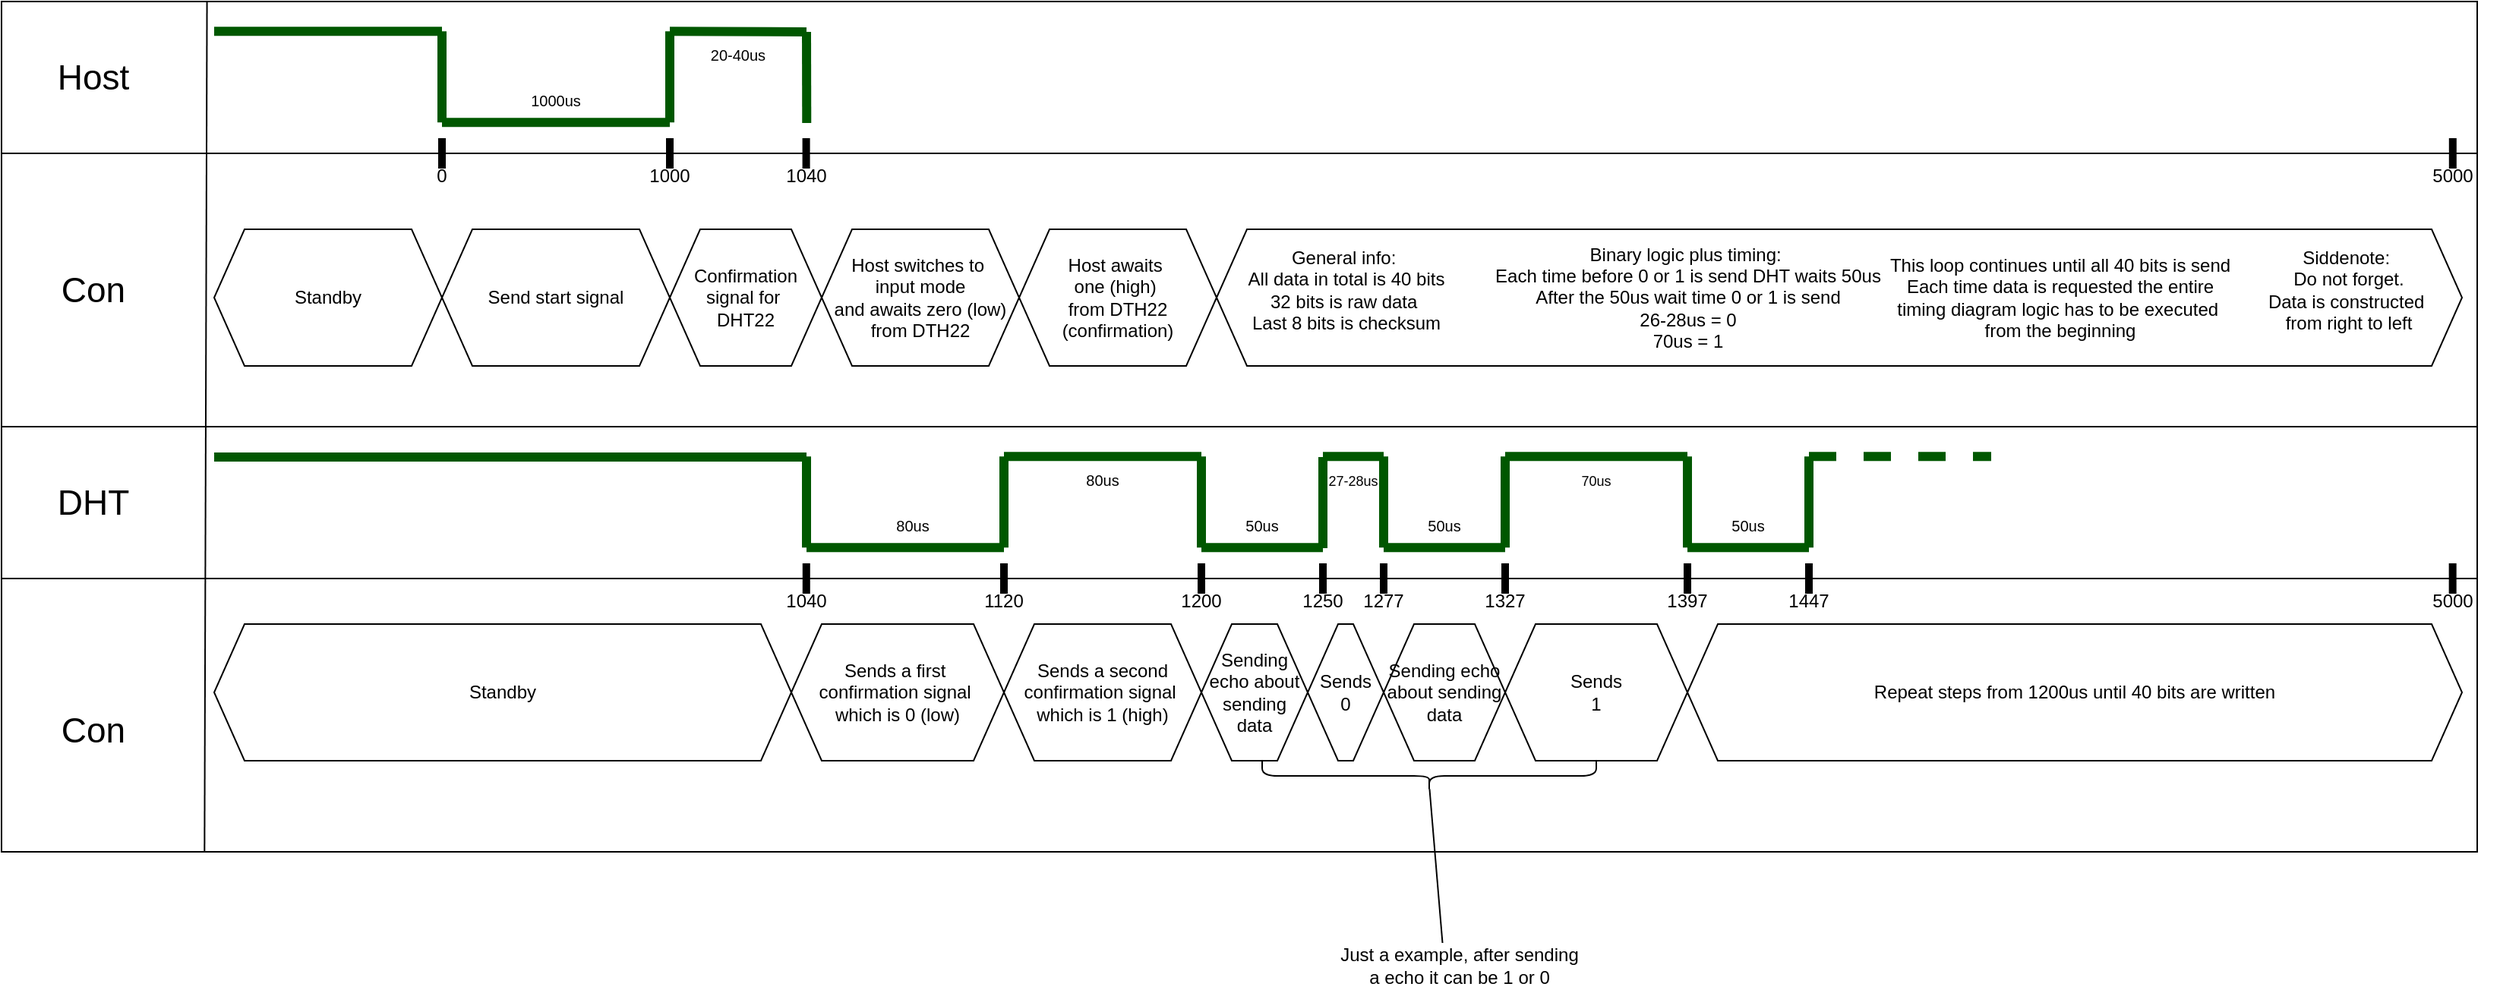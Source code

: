 <mxfile version="24.7.17">
  <diagram name="Page-1" id="LbB5rhSDMGtBh9T1JbQA">
    <mxGraphModel dx="1728" dy="1003" grid="1" gridSize="10" guides="1" tooltips="1" connect="1" arrows="1" fold="1" page="1" pageScale="1" pageWidth="1654" pageHeight="2336" math="0" shadow="0">
      <root>
        <mxCell id="0" />
        <mxCell id="1" parent="0" />
        <mxCell id="m333D_E71mWaQX_FOWle-1" value="" style="rounded=0;whiteSpace=wrap;html=1;movable=0;resizable=0;rotatable=0;deletable=0;editable=0;locked=1;connectable=0;" vertex="1" parent="1">
          <mxGeometry x="10" y="210" width="1630" height="100" as="geometry" />
        </mxCell>
        <mxCell id="m333D_E71mWaQX_FOWle-2" value="" style="rounded=0;whiteSpace=wrap;html=1;movable=0;resizable=0;rotatable=0;deletable=0;editable=0;locked=1;connectable=0;" vertex="1" parent="1">
          <mxGeometry x="10" y="310" width="1630" height="180" as="geometry" />
        </mxCell>
        <mxCell id="m333D_E71mWaQX_FOWle-3" value="" style="rounded=0;whiteSpace=wrap;html=1;movable=0;resizable=0;rotatable=0;deletable=0;editable=0;locked=1;connectable=0;" vertex="1" parent="1">
          <mxGeometry x="10" y="590" width="1630" height="180" as="geometry" />
        </mxCell>
        <mxCell id="m333D_E71mWaQX_FOWle-4" value="" style="rounded=0;whiteSpace=wrap;html=1;movable=0;resizable=0;rotatable=0;deletable=0;editable=0;locked=1;connectable=0;" vertex="1" parent="1">
          <mxGeometry x="10" y="490" width="1630" height="100" as="geometry" />
        </mxCell>
        <mxCell id="m333D_E71mWaQX_FOWle-6" value="" style="endArrow=none;html=1;rounded=0;entryX=0.083;entryY=0;entryDx=0;entryDy=0;entryPerimeter=0;exitX=0.082;exitY=0.998;exitDx=0;exitDy=0;exitPerimeter=0;" edge="1" parent="1" source="m333D_E71mWaQX_FOWle-3" target="m333D_E71mWaQX_FOWle-1">
          <mxGeometry width="50" height="50" relative="1" as="geometry">
            <mxPoint x="140" y="772" as="sourcePoint" />
            <mxPoint x="860" y="570" as="targetPoint" />
          </mxGeometry>
        </mxCell>
        <mxCell id="m333D_E71mWaQX_FOWle-7" value="&lt;font style=&quot;font-size: 23px;&quot;&gt;Host&lt;/font&gt;" style="text;html=1;align=center;verticalAlign=middle;resizable=0;points=[];autosize=1;strokeColor=none;fillColor=none;" vertex="1" parent="1">
          <mxGeometry x="35" y="240" width="70" height="40" as="geometry" />
        </mxCell>
        <mxCell id="m333D_E71mWaQX_FOWle-10" value="&lt;font style=&quot;font-size: 23px;&quot;&gt;Con&lt;/font&gt;" style="text;html=1;align=center;verticalAlign=middle;resizable=0;points=[];autosize=1;strokeColor=none;fillColor=none;" vertex="1" parent="1">
          <mxGeometry x="35" y="380" width="70" height="40" as="geometry" />
        </mxCell>
        <mxCell id="m333D_E71mWaQX_FOWle-11" value="&lt;font style=&quot;font-size: 23px;&quot;&gt;DHT&lt;/font&gt;" style="text;html=1;align=center;verticalAlign=middle;resizable=0;points=[];autosize=1;strokeColor=none;fillColor=none;" vertex="1" parent="1">
          <mxGeometry x="35" y="520" width="70" height="40" as="geometry" />
        </mxCell>
        <mxCell id="m333D_E71mWaQX_FOWle-12" value="&lt;font style=&quot;font-size: 23px;&quot;&gt;Con&lt;/font&gt;" style="text;html=1;align=center;verticalAlign=middle;resizable=0;points=[];autosize=1;strokeColor=none;fillColor=none;" vertex="1" parent="1">
          <mxGeometry x="35" y="670" width="70" height="40" as="geometry" />
        </mxCell>
        <mxCell id="m333D_E71mWaQX_FOWle-16" value="" style="endArrow=none;html=1;rounded=0;fillColor=#008a00;strokeColor=#005700;strokeWidth=6;" edge="1" parent="1">
          <mxGeometry width="50" height="50" relative="1" as="geometry">
            <mxPoint x="150" y="229.58" as="sourcePoint" />
            <mxPoint x="300" y="229.58" as="targetPoint" />
          </mxGeometry>
        </mxCell>
        <mxCell id="m333D_E71mWaQX_FOWle-17" value="" style="endArrow=none;html=1;rounded=0;fillColor=#008a00;strokeColor=#005700;strokeWidth=6;" edge="1" parent="1">
          <mxGeometry width="50" height="50" relative="1" as="geometry">
            <mxPoint x="300" y="229.58" as="sourcePoint" />
            <mxPoint x="300" y="289.58" as="targetPoint" />
          </mxGeometry>
        </mxCell>
        <mxCell id="m333D_E71mWaQX_FOWle-18" value="" style="endArrow=none;html=1;rounded=0;fillColor=#008a00;strokeColor=#005700;strokeWidth=6;" edge="1" parent="1">
          <mxGeometry width="50" height="50" relative="1" as="geometry">
            <mxPoint x="450" y="229.58" as="sourcePoint" />
            <mxPoint x="450" y="289.58" as="targetPoint" />
          </mxGeometry>
        </mxCell>
        <mxCell id="m333D_E71mWaQX_FOWle-19" value="" style="endArrow=none;html=1;rounded=0;fillColor=#008a00;strokeColor=#005700;strokeWidth=6;" edge="1" parent="1">
          <mxGeometry width="50" height="50" relative="1" as="geometry">
            <mxPoint x="300" y="289.58" as="sourcePoint" />
            <mxPoint x="450" y="289.58" as="targetPoint" />
          </mxGeometry>
        </mxCell>
        <mxCell id="m333D_E71mWaQX_FOWle-20" value="" style="endArrow=none;html=1;rounded=0;fillColor=#008a00;strokeColor=#005700;strokeWidth=6;" edge="1" parent="1">
          <mxGeometry width="50" height="50" relative="1" as="geometry">
            <mxPoint x="450" y="229.58" as="sourcePoint" />
            <mxPoint x="540" y="230" as="targetPoint" />
          </mxGeometry>
        </mxCell>
        <mxCell id="m333D_E71mWaQX_FOWle-21" value="" style="endArrow=none;html=1;rounded=0;fillColor=#008a00;strokeColor=#005700;strokeWidth=6;" edge="1" parent="1">
          <mxGeometry width="50" height="50" relative="1" as="geometry">
            <mxPoint x="150" y="510" as="sourcePoint" />
            <mxPoint x="540" y="510" as="targetPoint" />
          </mxGeometry>
        </mxCell>
        <mxCell id="m333D_E71mWaQX_FOWle-22" value="" style="endArrow=none;html=1;rounded=0;fillColor=#008a00;strokeColor=#005700;strokeWidth=6;" edge="1" parent="1">
          <mxGeometry width="50" height="50" relative="1" as="geometry">
            <mxPoint x="540" y="509.66" as="sourcePoint" />
            <mxPoint x="540" y="569.66" as="targetPoint" />
          </mxGeometry>
        </mxCell>
        <mxCell id="m333D_E71mWaQX_FOWle-23" value="" style="endArrow=none;html=1;rounded=0;fillColor=#008a00;strokeColor=#005700;strokeWidth=6;" edge="1" parent="1">
          <mxGeometry width="50" height="50" relative="1" as="geometry">
            <mxPoint x="540" y="569.66" as="sourcePoint" />
            <mxPoint x="670" y="569.66" as="targetPoint" />
          </mxGeometry>
        </mxCell>
        <mxCell id="m333D_E71mWaQX_FOWle-24" value="" style="endArrow=none;html=1;rounded=0;fillColor=#008a00;strokeColor=#005700;strokeWidth=6;" edge="1" parent="1">
          <mxGeometry width="50" height="50" relative="1" as="geometry">
            <mxPoint x="670" y="509.66" as="sourcePoint" />
            <mxPoint x="670" y="569.66" as="targetPoint" />
          </mxGeometry>
        </mxCell>
        <mxCell id="m333D_E71mWaQX_FOWle-25" value="" style="endArrow=none;html=1;rounded=0;fillColor=#008a00;strokeColor=#005700;strokeWidth=6;" edge="1" parent="1">
          <mxGeometry width="50" height="50" relative="1" as="geometry">
            <mxPoint x="670" y="509.66" as="sourcePoint" />
            <mxPoint x="800" y="509.66" as="targetPoint" />
          </mxGeometry>
        </mxCell>
        <mxCell id="m333D_E71mWaQX_FOWle-27" value="" style="endArrow=none;html=1;rounded=0;fillColor=#008a00;strokeColor=#005700;strokeWidth=6;" edge="1" parent="1">
          <mxGeometry width="50" height="50" relative="1" as="geometry">
            <mxPoint x="800" y="569.66" as="sourcePoint" />
            <mxPoint x="880" y="569.66" as="targetPoint" />
          </mxGeometry>
        </mxCell>
        <mxCell id="m333D_E71mWaQX_FOWle-29" value="" style="endArrow=none;html=1;rounded=0;fillColor=#008a00;strokeColor=#005700;strokeWidth=6;" edge="1" parent="1">
          <mxGeometry width="50" height="50" relative="1" as="geometry">
            <mxPoint x="880" y="509.66" as="sourcePoint" />
            <mxPoint x="920" y="509.66" as="targetPoint" />
          </mxGeometry>
        </mxCell>
        <mxCell id="m333D_E71mWaQX_FOWle-30" value="" style="endArrow=none;html=1;rounded=0;fillColor=#008a00;strokeColor=#005700;strokeWidth=6;" edge="1" parent="1">
          <mxGeometry width="50" height="50" relative="1" as="geometry">
            <mxPoint x="920" y="569.66" as="sourcePoint" />
            <mxPoint x="1000" y="569.66" as="targetPoint" />
          </mxGeometry>
        </mxCell>
        <mxCell id="m333D_E71mWaQX_FOWle-31" value="" style="endArrow=none;html=1;rounded=0;fillColor=#008a00;strokeColor=#005700;strokeWidth=6;" edge="1" parent="1">
          <mxGeometry width="50" height="50" relative="1" as="geometry">
            <mxPoint x="920" y="509.66" as="sourcePoint" />
            <mxPoint x="920" y="569.66" as="targetPoint" />
          </mxGeometry>
        </mxCell>
        <mxCell id="m333D_E71mWaQX_FOWle-32" value="" style="endArrow=none;html=1;rounded=0;fillColor=#008a00;strokeColor=#005700;strokeWidth=6;" edge="1" parent="1">
          <mxGeometry width="50" height="50" relative="1" as="geometry">
            <mxPoint x="1000" y="509.66" as="sourcePoint" />
            <mxPoint x="1000" y="569.66" as="targetPoint" />
          </mxGeometry>
        </mxCell>
        <mxCell id="m333D_E71mWaQX_FOWle-33" value="" style="endArrow=none;html=1;rounded=0;fillColor=#008a00;strokeColor=#005700;strokeWidth=6;" edge="1" parent="1">
          <mxGeometry width="50" height="50" relative="1" as="geometry">
            <mxPoint x="1000" y="509.66" as="sourcePoint" />
            <mxPoint x="1120" y="509.66" as="targetPoint" />
          </mxGeometry>
        </mxCell>
        <mxCell id="m333D_E71mWaQX_FOWle-35" value="" style="endArrow=none;html=1;rounded=0;fillColor=#008a00;strokeColor=#005700;strokeWidth=6;" edge="1" parent="1">
          <mxGeometry width="50" height="50" relative="1" as="geometry">
            <mxPoint x="1120" y="569.66" as="sourcePoint" />
            <mxPoint x="1200" y="569.66" as="targetPoint" />
          </mxGeometry>
        </mxCell>
        <mxCell id="m333D_E71mWaQX_FOWle-36" value="" style="endArrow=none;html=1;rounded=0;fillColor=#008a00;strokeColor=#005700;strokeWidth=6;" edge="1" parent="1">
          <mxGeometry width="50" height="50" relative="1" as="geometry">
            <mxPoint x="1200" y="509.66" as="sourcePoint" />
            <mxPoint x="1200" y="569.66" as="targetPoint" />
          </mxGeometry>
        </mxCell>
        <mxCell id="m333D_E71mWaQX_FOWle-38" value="" style="endArrow=none;html=1;rounded=0;fillColor=#008a00;strokeColor=#005700;strokeWidth=6;dashed=1;" edge="1" parent="1">
          <mxGeometry width="50" height="50" relative="1" as="geometry">
            <mxPoint x="1200" y="509.66" as="sourcePoint" />
            <mxPoint x="1320" y="509.66" as="targetPoint" />
          </mxGeometry>
        </mxCell>
        <mxCell id="m333D_E71mWaQX_FOWle-40" value="" style="endArrow=none;html=1;rounded=0;strokeWidth=5;" edge="1" parent="1">
          <mxGeometry width="50" height="50" relative="1" as="geometry">
            <mxPoint x="539.8" y="320" as="sourcePoint" />
            <mxPoint x="539.8" y="310" as="targetPoint" />
            <Array as="points">
              <mxPoint x="539.8" y="300" />
            </Array>
          </mxGeometry>
        </mxCell>
        <mxCell id="m333D_E71mWaQX_FOWle-41" value="" style="endArrow=none;html=1;rounded=0;strokeWidth=5;" edge="1" parent="1">
          <mxGeometry width="50" height="50" relative="1" as="geometry">
            <mxPoint x="450" y="320" as="sourcePoint" />
            <mxPoint x="450" y="310" as="targetPoint" />
            <Array as="points">
              <mxPoint x="450" y="300" />
            </Array>
          </mxGeometry>
        </mxCell>
        <mxCell id="m333D_E71mWaQX_FOWle-42" value="1040" style="text;html=1;align=center;verticalAlign=middle;whiteSpace=wrap;rounded=0;" vertex="1" parent="1">
          <mxGeometry x="510" y="310" width="60" height="30" as="geometry" />
        </mxCell>
        <mxCell id="m333D_E71mWaQX_FOWle-43" value="1000" style="text;html=1;align=center;verticalAlign=middle;whiteSpace=wrap;rounded=0;" vertex="1" parent="1">
          <mxGeometry x="420" y="310" width="60" height="30" as="geometry" />
        </mxCell>
        <mxCell id="m333D_E71mWaQX_FOWle-44" value="" style="endArrow=none;html=1;rounded=0;strokeWidth=5;" edge="1" parent="1">
          <mxGeometry width="50" height="50" relative="1" as="geometry">
            <mxPoint x="300" y="320" as="sourcePoint" />
            <mxPoint x="300" y="310" as="targetPoint" />
            <Array as="points">
              <mxPoint x="300" y="300" />
            </Array>
          </mxGeometry>
        </mxCell>
        <mxCell id="m333D_E71mWaQX_FOWle-45" value="0" style="text;html=1;align=center;verticalAlign=middle;whiteSpace=wrap;rounded=0;" vertex="1" parent="1">
          <mxGeometry x="270" y="310" width="60" height="30" as="geometry" />
        </mxCell>
        <mxCell id="m333D_E71mWaQX_FOWle-46" value="" style="endArrow=none;html=1;rounded=0;fillColor=#008a00;strokeColor=#005700;strokeWidth=6;" edge="1" parent="1">
          <mxGeometry width="50" height="50" relative="1" as="geometry">
            <mxPoint x="540" y="230" as="sourcePoint" />
            <mxPoint x="540.14" y="290" as="targetPoint" />
          </mxGeometry>
        </mxCell>
        <mxCell id="m333D_E71mWaQX_FOWle-49" value="Standby" style="shape=hexagon;perimeter=hexagonPerimeter2;whiteSpace=wrap;html=1;fixedSize=1;" vertex="1" parent="1">
          <mxGeometry x="150" y="360" width="150" height="90" as="geometry" />
        </mxCell>
        <mxCell id="m333D_E71mWaQX_FOWle-50" value="Send start signal" style="shape=hexagon;perimeter=hexagonPerimeter2;whiteSpace=wrap;html=1;fixedSize=1;" vertex="1" parent="1">
          <mxGeometry x="300" y="360" width="150" height="90" as="geometry" />
        </mxCell>
        <mxCell id="m333D_E71mWaQX_FOWle-53" value="Confirmation signal for&amp;nbsp;&lt;div&gt;DHT22&lt;/div&gt;" style="shape=hexagon;perimeter=hexagonPerimeter2;whiteSpace=wrap;html=1;fixedSize=1;" vertex="1" parent="1">
          <mxGeometry x="450" y="360" width="100" height="90" as="geometry" />
        </mxCell>
        <mxCell id="m333D_E71mWaQX_FOWle-54" value="" style="endArrow=none;html=1;rounded=0;strokeWidth=5;" edge="1" parent="1">
          <mxGeometry width="50" height="50" relative="1" as="geometry">
            <mxPoint x="539.89" y="600" as="sourcePoint" />
            <mxPoint x="539.89" y="590" as="targetPoint" />
            <Array as="points">
              <mxPoint x="539.89" y="580" />
            </Array>
          </mxGeometry>
        </mxCell>
        <mxCell id="m333D_E71mWaQX_FOWle-57" value="Host switches to&amp;nbsp;&lt;div&gt;input mode &lt;br&gt;and awaits zero (low) from DTH22&lt;/div&gt;" style="shape=hexagon;perimeter=hexagonPerimeter2;whiteSpace=wrap;html=1;fixedSize=1;" vertex="1" parent="1">
          <mxGeometry x="550" y="360" width="130" height="90" as="geometry" />
        </mxCell>
        <mxCell id="m333D_E71mWaQX_FOWle-59" value="1040" style="text;html=1;align=center;verticalAlign=middle;whiteSpace=wrap;rounded=0;" vertex="1" parent="1">
          <mxGeometry x="510" y="590" width="60" height="30" as="geometry" />
        </mxCell>
        <mxCell id="m333D_E71mWaQX_FOWle-60" value="" style="endArrow=none;html=1;rounded=0;strokeWidth=5;" edge="1" parent="1">
          <mxGeometry width="50" height="50" relative="1" as="geometry">
            <mxPoint x="670" y="600" as="sourcePoint" />
            <mxPoint x="670" y="590" as="targetPoint" />
            <Array as="points">
              <mxPoint x="670" y="580" />
            </Array>
          </mxGeometry>
        </mxCell>
        <mxCell id="m333D_E71mWaQX_FOWle-62" value="1120" style="text;html=1;align=center;verticalAlign=middle;whiteSpace=wrap;rounded=0;" vertex="1" parent="1">
          <mxGeometry x="640" y="590" width="60" height="30" as="geometry" />
        </mxCell>
        <mxCell id="m333D_E71mWaQX_FOWle-64" value="1250" style="text;html=1;align=center;verticalAlign=middle;whiteSpace=wrap;rounded=0;" vertex="1" parent="1">
          <mxGeometry x="850" y="590" width="60" height="30" as="geometry" />
        </mxCell>
        <mxCell id="m333D_E71mWaQX_FOWle-65" value="" style="endArrow=none;html=1;rounded=0;strokeWidth=5;" edge="1" parent="1">
          <mxGeometry width="50" height="50" relative="1" as="geometry">
            <mxPoint x="880" y="600" as="sourcePoint" />
            <mxPoint x="880" y="590" as="targetPoint" />
            <Array as="points">
              <mxPoint x="880" y="580" />
            </Array>
          </mxGeometry>
        </mxCell>
        <mxCell id="m333D_E71mWaQX_FOWle-66" value="" style="endArrow=none;html=1;rounded=0;strokeWidth=5;" edge="1" parent="1">
          <mxGeometry width="50" height="50" relative="1" as="geometry">
            <mxPoint x="920" y="600" as="sourcePoint" />
            <mxPoint x="920" y="590" as="targetPoint" />
            <Array as="points">
              <mxPoint x="920" y="580" />
            </Array>
          </mxGeometry>
        </mxCell>
        <mxCell id="m333D_E71mWaQX_FOWle-67" value="1277" style="text;html=1;align=center;verticalAlign=middle;whiteSpace=wrap;rounded=0;" vertex="1" parent="1">
          <mxGeometry x="890" y="590" width="60" height="30" as="geometry" />
        </mxCell>
        <mxCell id="m333D_E71mWaQX_FOWle-68" value="" style="endArrow=none;html=1;rounded=0;strokeWidth=5;" edge="1" parent="1">
          <mxGeometry width="50" height="50" relative="1" as="geometry">
            <mxPoint x="1000" y="600" as="sourcePoint" />
            <mxPoint x="1000" y="590" as="targetPoint" />
            <Array as="points">
              <mxPoint x="1000" y="580" />
            </Array>
          </mxGeometry>
        </mxCell>
        <mxCell id="m333D_E71mWaQX_FOWle-69" value="1327" style="text;html=1;align=center;verticalAlign=middle;whiteSpace=wrap;rounded=0;" vertex="1" parent="1">
          <mxGeometry x="970" y="590" width="60" height="30" as="geometry" />
        </mxCell>
        <mxCell id="m333D_E71mWaQX_FOWle-71" value="" style="endArrow=none;html=1;rounded=0;strokeWidth=5;" edge="1" parent="1">
          <mxGeometry width="50" height="50" relative="1" as="geometry">
            <mxPoint x="1200" y="600" as="sourcePoint" />
            <mxPoint x="1200" y="590" as="targetPoint" />
            <Array as="points">
              <mxPoint x="1200" y="580" />
            </Array>
          </mxGeometry>
        </mxCell>
        <mxCell id="m333D_E71mWaQX_FOWle-73" value="1447" style="text;html=1;align=center;verticalAlign=middle;whiteSpace=wrap;rounded=0;" vertex="1" parent="1">
          <mxGeometry x="1170" y="590" width="60" height="30" as="geometry" />
        </mxCell>
        <mxCell id="m333D_E71mWaQX_FOWle-74" value="" style="endArrow=none;html=1;rounded=0;strokeWidth=5;" edge="1" parent="1">
          <mxGeometry width="50" height="50" relative="1" as="geometry">
            <mxPoint x="1623.83" y="600" as="sourcePoint" />
            <mxPoint x="1623.83" y="590" as="targetPoint" />
            <Array as="points">
              <mxPoint x="1623.83" y="580" />
            </Array>
          </mxGeometry>
        </mxCell>
        <mxCell id="m333D_E71mWaQX_FOWle-75" value="5000" style="text;html=1;align=center;verticalAlign=middle;whiteSpace=wrap;rounded=0;" vertex="1" parent="1">
          <mxGeometry x="1594" y="590" width="60" height="30" as="geometry" />
        </mxCell>
        <mxCell id="m333D_E71mWaQX_FOWle-79" value="" style="endArrow=none;html=1;rounded=0;strokeWidth=5;" edge="1" parent="1">
          <mxGeometry width="50" height="50" relative="1" as="geometry">
            <mxPoint x="1623.9" y="320" as="sourcePoint" />
            <mxPoint x="1623.9" y="310" as="targetPoint" />
            <Array as="points">
              <mxPoint x="1623.9" y="300" />
            </Array>
          </mxGeometry>
        </mxCell>
        <mxCell id="m333D_E71mWaQX_FOWle-80" value="5000" style="text;html=1;align=center;verticalAlign=middle;whiteSpace=wrap;rounded=0;" vertex="1" parent="1">
          <mxGeometry x="1594" y="310" width="60" height="30" as="geometry" />
        </mxCell>
        <mxCell id="m333D_E71mWaQX_FOWle-83" value="Host &lt;span style=&quot;background-color: initial;&quot;&gt;awaits&amp;nbsp;&lt;/span&gt;&lt;div&gt;&lt;span style=&quot;background-color: initial;&quot;&gt;one (high)&amp;nbsp;&lt;/span&gt;&lt;/div&gt;&lt;div&gt;&lt;span style=&quot;background-color: initial;&quot;&gt;from DTH22&lt;br&gt;(confirmation)&lt;/span&gt;&lt;/div&gt;" style="shape=hexagon;perimeter=hexagonPerimeter2;whiteSpace=wrap;html=1;fixedSize=1;" vertex="1" parent="1">
          <mxGeometry x="680" y="360" width="130" height="90" as="geometry" />
        </mxCell>
        <mxCell id="m333D_E71mWaQX_FOWle-84" value="" style="shape=hexagon;perimeter=hexagonPerimeter2;whiteSpace=wrap;html=1;fixedSize=1;" vertex="1" parent="1">
          <mxGeometry x="810" y="360" width="820" height="90" as="geometry" />
        </mxCell>
        <mxCell id="m333D_E71mWaQX_FOWle-85" value="General info:&amp;nbsp;&lt;br&gt;All data in total is 40 bits&lt;br&gt;32 bits is raw data&amp;nbsp;&lt;br&gt;Last 8 bits is checksum" style="text;html=1;align=center;verticalAlign=middle;resizable=0;points=[];autosize=1;strokeColor=none;fillColor=none;" vertex="1" parent="1">
          <mxGeometry x="820" y="365" width="150" height="70" as="geometry" />
        </mxCell>
        <mxCell id="m333D_E71mWaQX_FOWle-86" value="Binary logic plus timing:&amp;nbsp;&lt;div&gt;Each time before 0 or 1 is send DHT waits 50us&lt;br&gt;After the 50us wait time 0 or 1 is send&lt;br&gt;26-28us = 0&lt;br&gt;70us = 1&lt;/div&gt;" style="text;html=1;align=center;verticalAlign=middle;resizable=0;points=[];autosize=1;strokeColor=none;fillColor=none;" vertex="1" parent="1">
          <mxGeometry x="980" y="360" width="280" height="90" as="geometry" />
        </mxCell>
        <mxCell id="m333D_E71mWaQX_FOWle-87" value="This loop continues until all 40 bits is send&lt;br&gt;Each time data is requested the entire&lt;div&gt;timing diagram logic has to be executed&amp;nbsp;&lt;/div&gt;&lt;div&gt;from the&amp;nbsp;&lt;span style=&quot;background-color: initial;&quot;&gt;beginning&lt;/span&gt;&lt;/div&gt;" style="text;html=1;align=center;verticalAlign=middle;resizable=0;points=[];autosize=1;strokeColor=none;fillColor=none;" vertex="1" parent="1">
          <mxGeometry x="1240" y="370" width="250" height="70" as="geometry" />
        </mxCell>
        <mxCell id="m333D_E71mWaQX_FOWle-88" value="Siddenote:&amp;nbsp;&lt;div&gt;Do not forget.&lt;/div&gt;&lt;div&gt;Data is constructed&amp;nbsp;&lt;/div&gt;&lt;div&gt;from right to left&lt;/div&gt;" style="text;html=1;align=center;verticalAlign=middle;resizable=0;points=[];autosize=1;strokeColor=none;fillColor=none;" vertex="1" parent="1">
          <mxGeometry x="1490" y="365" width="130" height="70" as="geometry" />
        </mxCell>
        <mxCell id="m333D_E71mWaQX_FOWle-89" value="Sends a first&amp;nbsp;&lt;div&gt;confirmation signal&amp;nbsp;&lt;/div&gt;&lt;div&gt;which is 0 (low)&lt;/div&gt;" style="shape=hexagon;perimeter=hexagonPerimeter2;whiteSpace=wrap;html=1;fixedSize=1;" vertex="1" parent="1">
          <mxGeometry x="530" y="620" width="140" height="90" as="geometry" />
        </mxCell>
        <mxCell id="m333D_E71mWaQX_FOWle-91" value="Standby" style="shape=hexagon;perimeter=hexagonPerimeter2;whiteSpace=wrap;html=1;fixedSize=1;" vertex="1" parent="1">
          <mxGeometry x="150" y="620" width="380" height="90" as="geometry" />
        </mxCell>
        <mxCell id="m333D_E71mWaQX_FOWle-107" value="" style="endArrow=none;html=1;rounded=0;fillColor=#008a00;strokeColor=#005700;strokeWidth=6;" edge="1" parent="1">
          <mxGeometry width="50" height="50" relative="1" as="geometry">
            <mxPoint x="880" y="510.0" as="sourcePoint" />
            <mxPoint x="880" y="570.0" as="targetPoint" />
          </mxGeometry>
        </mxCell>
        <mxCell id="m333D_E71mWaQX_FOWle-72" value="1397" style="text;html=1;align=center;verticalAlign=middle;whiteSpace=wrap;rounded=0;" vertex="1" parent="1">
          <mxGeometry x="1090" y="590" width="60" height="30" as="geometry" />
        </mxCell>
        <mxCell id="m333D_E71mWaQX_FOWle-34" value="" style="endArrow=none;html=1;rounded=0;fillColor=#008a00;strokeColor=#005700;strokeWidth=6;" edge="1" parent="1">
          <mxGeometry width="50" height="50" relative="1" as="geometry">
            <mxPoint x="1120" y="509.66" as="sourcePoint" />
            <mxPoint x="1120" y="569.66" as="targetPoint" />
          </mxGeometry>
        </mxCell>
        <mxCell id="m333D_E71mWaQX_FOWle-26" value="" style="endArrow=none;html=1;rounded=0;fillColor=#008a00;strokeColor=#005700;strokeWidth=6;" edge="1" parent="1">
          <mxGeometry width="50" height="50" relative="1" as="geometry">
            <mxPoint x="800" y="509.66" as="sourcePoint" />
            <mxPoint x="800" y="569.66" as="targetPoint" />
          </mxGeometry>
        </mxCell>
        <mxCell id="m333D_E71mWaQX_FOWle-63" value="1200" style="text;html=1;align=center;verticalAlign=middle;whiteSpace=wrap;rounded=0;" vertex="1" parent="1">
          <mxGeometry x="770" y="590" width="60" height="30" as="geometry" />
        </mxCell>
        <mxCell id="m333D_E71mWaQX_FOWle-61" value="" style="endArrow=none;html=1;rounded=0;strokeWidth=5;" edge="1" parent="1">
          <mxGeometry width="50" height="50" relative="1" as="geometry">
            <mxPoint x="800" y="600" as="sourcePoint" />
            <mxPoint x="800" y="590" as="targetPoint" />
            <Array as="points">
              <mxPoint x="800" y="580" />
            </Array>
          </mxGeometry>
        </mxCell>
        <mxCell id="m333D_E71mWaQX_FOWle-70" value="" style="endArrow=none;html=1;rounded=0;strokeWidth=5;" edge="1" parent="1">
          <mxGeometry width="50" height="50" relative="1" as="geometry">
            <mxPoint x="1120" y="600" as="sourcePoint" />
            <mxPoint x="1120" y="590" as="targetPoint" />
            <Array as="points">
              <mxPoint x="1120" y="580" />
            </Array>
          </mxGeometry>
        </mxCell>
        <mxCell id="m333D_E71mWaQX_FOWle-92" value="Sending echo about sending data" style="shape=hexagon;perimeter=hexagonPerimeter2;whiteSpace=wrap;html=1;fixedSize=1;" vertex="1" parent="1">
          <mxGeometry x="800" y="620" width="70" height="90" as="geometry" />
        </mxCell>
        <mxCell id="m333D_E71mWaQX_FOWle-93" value="Sends&lt;div&gt;0&lt;/div&gt;" style="shape=hexagon;perimeter=hexagonPerimeter2;whiteSpace=wrap;html=1;fixedSize=1;" vertex="1" parent="1">
          <mxGeometry x="870" y="620" width="50" height="90" as="geometry" />
        </mxCell>
        <mxCell id="m333D_E71mWaQX_FOWle-94" value="Sending echo about sending data" style="shape=hexagon;perimeter=hexagonPerimeter2;whiteSpace=wrap;html=1;fixedSize=1;" vertex="1" parent="1">
          <mxGeometry x="920" y="620" width="80" height="90" as="geometry" />
        </mxCell>
        <mxCell id="m333D_E71mWaQX_FOWle-95" value="Sends&lt;div&gt;1&lt;/div&gt;" style="shape=hexagon;perimeter=hexagonPerimeter2;whiteSpace=wrap;html=1;fixedSize=1;" vertex="1" parent="1">
          <mxGeometry x="1000" y="620" width="120" height="90" as="geometry" />
        </mxCell>
        <mxCell id="m333D_E71mWaQX_FOWle-90" value="Sends a second confirmation signal&amp;nbsp;&lt;div&gt;which is 1 (high)&lt;/div&gt;" style="shape=hexagon;perimeter=hexagonPerimeter2;whiteSpace=wrap;html=1;fixedSize=1;" vertex="1" parent="1">
          <mxGeometry x="670" y="620" width="130" height="90" as="geometry" />
        </mxCell>
        <mxCell id="m333D_E71mWaQX_FOWle-96" value="Repeat steps from 1200us until 40 bits are written" style="shape=hexagon;perimeter=hexagonPerimeter2;whiteSpace=wrap;html=1;fixedSize=1;" vertex="1" parent="1">
          <mxGeometry x="1120" y="620" width="510" height="90" as="geometry" />
        </mxCell>
        <mxCell id="m333D_E71mWaQX_FOWle-111" value="" style="endArrow=none;html=1;rounded=0;exitX=0.069;exitY=0.499;exitDx=0;exitDy=0;exitPerimeter=0;" edge="1" parent="1" source="m333D_E71mWaQX_FOWle-114">
          <mxGeometry width="50" height="50" relative="1" as="geometry">
            <mxPoint x="950" y="725" as="sourcePoint" />
            <mxPoint x="958.75" y="830" as="targetPoint" />
          </mxGeometry>
        </mxCell>
        <mxCell id="m333D_E71mWaQX_FOWle-112" value="Just a example, after sending a echo it can be 1 or 0" style="text;html=1;align=center;verticalAlign=middle;whiteSpace=wrap;rounded=0;" vertex="1" parent="1">
          <mxGeometry x="890" y="830" width="160" height="30" as="geometry" />
        </mxCell>
        <mxCell id="m333D_E71mWaQX_FOWle-114" value="" style="shape=curlyBracket;whiteSpace=wrap;html=1;rounded=1;flipH=1;labelPosition=right;verticalLabelPosition=middle;align=left;verticalAlign=middle;rotation=90;" vertex="1" parent="1">
          <mxGeometry x="940" y="610" width="20" height="220" as="geometry" />
        </mxCell>
        <mxCell id="m333D_E71mWaQX_FOWle-115" value="&lt;font style=&quot;font-size: 9px;&quot;&gt;27-28us&lt;/font&gt;" style="text;html=1;align=center;verticalAlign=middle;whiteSpace=wrap;rounded=0;" vertex="1" parent="1">
          <mxGeometry x="870" y="510" width="60" height="30" as="geometry" />
        </mxCell>
        <mxCell id="m333D_E71mWaQX_FOWle-116" value="&lt;font style=&quot;font-size: 9px;&quot;&gt;70us&lt;/font&gt;" style="text;html=1;align=center;verticalAlign=middle;whiteSpace=wrap;rounded=0;" vertex="1" parent="1">
          <mxGeometry x="1030" y="510" width="60" height="30" as="geometry" />
        </mxCell>
        <mxCell id="m333D_E71mWaQX_FOWle-117" value="&lt;font size=&quot;1&quot;&gt;50us&lt;/font&gt;" style="text;html=1;align=center;verticalAlign=middle;whiteSpace=wrap;rounded=0;" vertex="1" parent="1">
          <mxGeometry x="930" y="540" width="60" height="30" as="geometry" />
        </mxCell>
        <mxCell id="m333D_E71mWaQX_FOWle-118" value="&lt;font size=&quot;1&quot;&gt;50us&lt;/font&gt;" style="text;html=1;align=center;verticalAlign=middle;whiteSpace=wrap;rounded=0;" vertex="1" parent="1">
          <mxGeometry x="810" y="540" width="60" height="30" as="geometry" />
        </mxCell>
        <mxCell id="m333D_E71mWaQX_FOWle-119" value="&lt;font size=&quot;1&quot;&gt;50us&lt;/font&gt;" style="text;html=1;align=center;verticalAlign=middle;whiteSpace=wrap;rounded=0;" vertex="1" parent="1">
          <mxGeometry x="1130" y="540" width="60" height="30" as="geometry" />
        </mxCell>
        <mxCell id="m333D_E71mWaQX_FOWle-120" value="&lt;font size=&quot;1&quot;&gt;80us&lt;/font&gt;" style="text;html=1;align=center;verticalAlign=middle;whiteSpace=wrap;rounded=0;" vertex="1" parent="1">
          <mxGeometry x="705" y="510" width="60" height="30" as="geometry" />
        </mxCell>
        <mxCell id="m333D_E71mWaQX_FOWle-121" value="&lt;font size=&quot;1&quot;&gt;80us&lt;/font&gt;" style="text;html=1;align=center;verticalAlign=middle;whiteSpace=wrap;rounded=0;" vertex="1" parent="1">
          <mxGeometry x="580" y="540" width="60" height="30" as="geometry" />
        </mxCell>
        <mxCell id="m333D_E71mWaQX_FOWle-122" value="&lt;font size=&quot;1&quot;&gt;1000us&lt;/font&gt;" style="text;html=1;align=center;verticalAlign=middle;whiteSpace=wrap;rounded=0;" vertex="1" parent="1">
          <mxGeometry x="345" y="260" width="60" height="30" as="geometry" />
        </mxCell>
        <mxCell id="m333D_E71mWaQX_FOWle-123" value="&lt;font size=&quot;1&quot;&gt;20-40us&lt;/font&gt;" style="text;html=1;align=center;verticalAlign=middle;whiteSpace=wrap;rounded=0;" vertex="1" parent="1">
          <mxGeometry x="470" y="230" width="50" height="30" as="geometry" />
        </mxCell>
      </root>
    </mxGraphModel>
  </diagram>
</mxfile>

